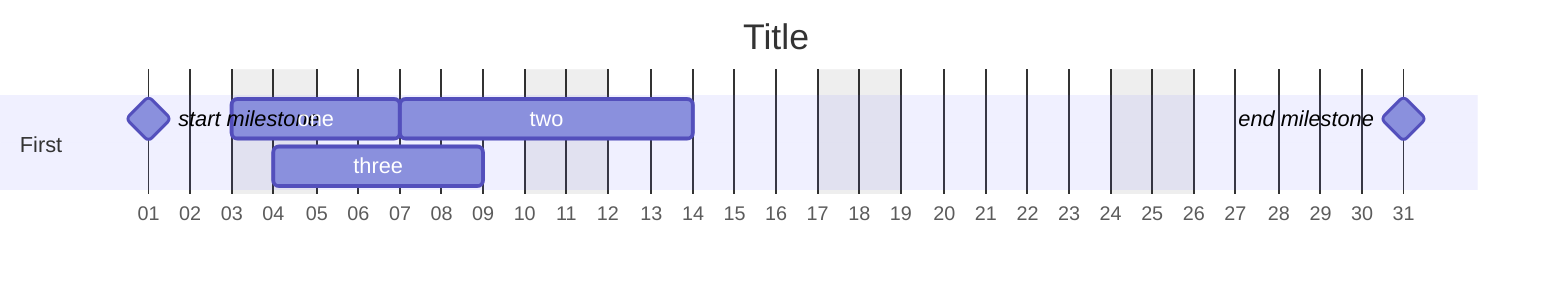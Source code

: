 ---
displayMode: compact
---
gantt
    title Title
    dateFormat YYYY-MM-DD
    axisFormat %d
    excludes thursday,friday
    tickInterval 1day
    weekday saturday
    section First
        start milestone: milestone, 2024-10-01, 0d
        one: 2024-10-03, 3d
        two: 5d
        three: 2024-10-04, 5d
        end milestone: milestone, 2024-10-31, 0d